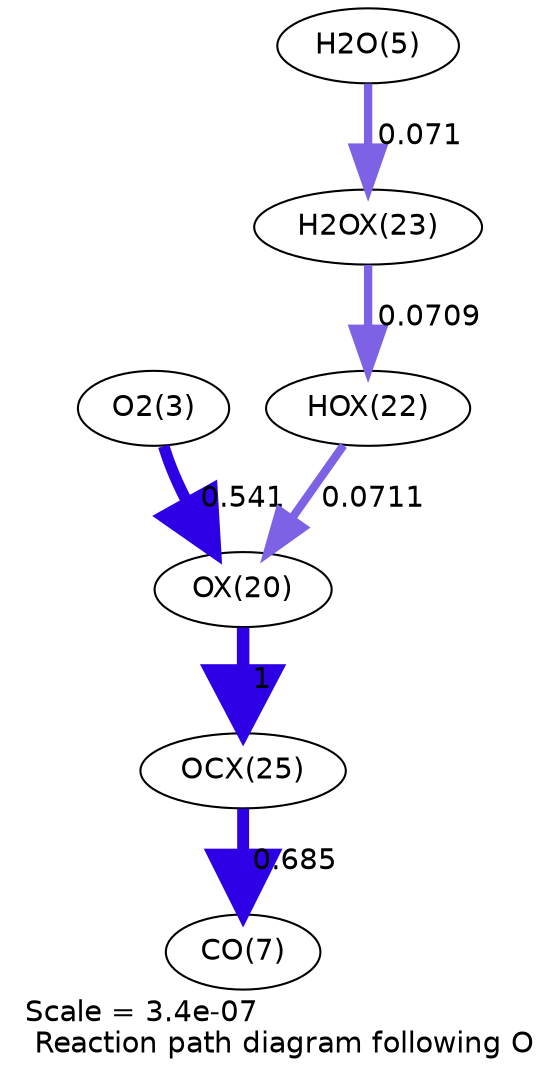 digraph reaction_paths {
center=1;
s5 -> s24[fontname="Helvetica", penwidth=5.54, arrowsize=2.77, color="0.7, 1.04, 0.9"
, label=" 0.541"];
s26 -> s24[fontname="Helvetica", penwidth=4, arrowsize=2, color="0.7, 0.571, 0.9"
, label=" 0.0711"];
s24 -> s29[fontname="Helvetica", penwidth=6, arrowsize=3, color="0.7, 1.5, 0.9"
, label=" 1"];
s27 -> s26[fontname="Helvetica", penwidth=4, arrowsize=2, color="0.7, 0.571, 0.9"
, label=" 0.0709"];
s7 -> s27[fontname="Helvetica", penwidth=4, arrowsize=2, color="0.7, 0.571, 0.9"
, label=" 0.071"];
s29 -> s9[fontname="Helvetica", penwidth=5.71, arrowsize=2.86, color="0.7, 1.19, 0.9"
, label=" 0.685"];
s5 [ fontname="Helvetica", label="O2(3)"];
s7 [ fontname="Helvetica", label="H2O(5)"];
s9 [ fontname="Helvetica", label="CO(7)"];
s24 [ fontname="Helvetica", label="OX(20)"];
s26 [ fontname="Helvetica", label="HOX(22)"];
s27 [ fontname="Helvetica", label="H2OX(23)"];
s29 [ fontname="Helvetica", label="OCX(25)"];
 label = "Scale = 3.4e-07\l Reaction path diagram following O";
 fontname = "Helvetica";
}
